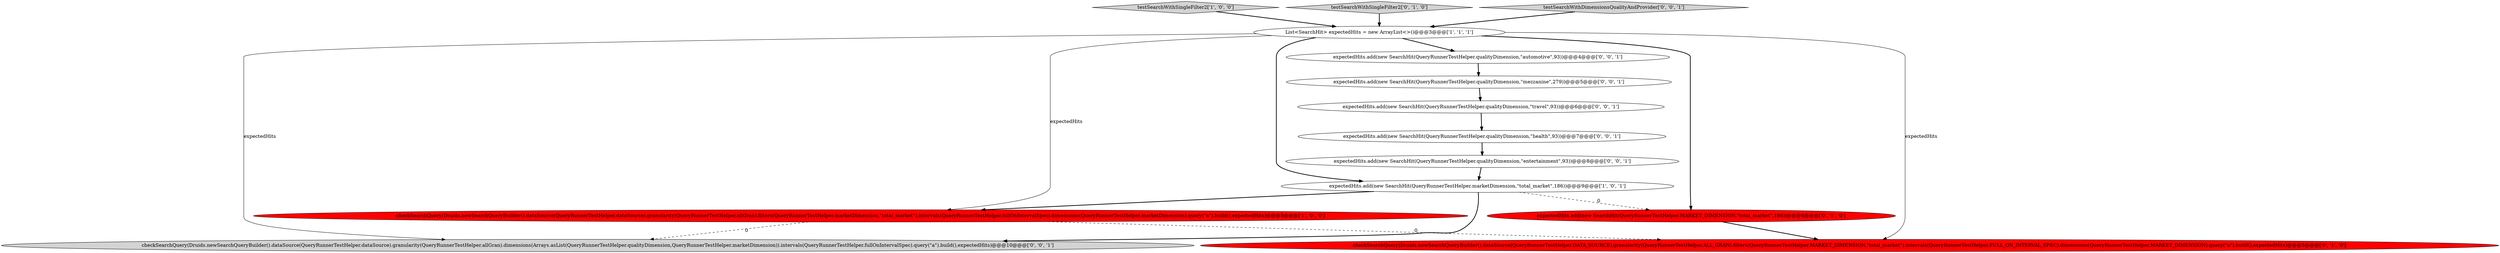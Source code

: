 digraph {
1 [style = filled, label = "checkSearchQuery(Druids.newSearchQueryBuilder().dataSource(QueryRunnerTestHelper.dataSource).granularity(QueryRunnerTestHelper.allGran).filters(QueryRunnerTestHelper.marketDimension,\"total_market\").intervals(QueryRunnerTestHelper.fullOnIntervalSpec).dimensions(QueryRunnerTestHelper.marketDimension).query(\"a\").build(),expectedHits)@@@5@@@['1', '0', '0']", fillcolor = red, shape = ellipse image = "AAA1AAABBB1BBB"];
4 [style = filled, label = "checkSearchQuery(Druids.newSearchQueryBuilder().dataSource(QueryRunnerTestHelper.DATA_SOURCE).granularity(QueryRunnerTestHelper.ALL_GRAN).filters(QueryRunnerTestHelper.MARKET_DIMENSION,\"total_market\").intervals(QueryRunnerTestHelper.FULL_ON_INTERVAL_SPEC).dimensions(QueryRunnerTestHelper.MARKET_DIMENSION).query(\"a\").build(),expectedHits)@@@5@@@['0', '1', '0']", fillcolor = red, shape = ellipse image = "AAA1AAABBB2BBB"];
0 [style = filled, label = "expectedHits.add(new SearchHit(QueryRunnerTestHelper.marketDimension,\"total_market\",186))@@@9@@@['1', '0', '1']", fillcolor = white, shape = ellipse image = "AAA0AAABBB1BBB"];
9 [style = filled, label = "expectedHits.add(new SearchHit(QueryRunnerTestHelper.qualityDimension,\"entertainment\",93))@@@8@@@['0', '0', '1']", fillcolor = white, shape = ellipse image = "AAA0AAABBB3BBB"];
3 [style = filled, label = "testSearchWithSingleFilter2['1', '0', '0']", fillcolor = lightgray, shape = diamond image = "AAA0AAABBB1BBB"];
5 [style = filled, label = "testSearchWithSingleFilter2['0', '1', '0']", fillcolor = lightgray, shape = diamond image = "AAA0AAABBB2BBB"];
7 [style = filled, label = "testSearchWithDimensionsQualityAndProvider['0', '0', '1']", fillcolor = lightgray, shape = diamond image = "AAA0AAABBB3BBB"];
10 [style = filled, label = "expectedHits.add(new SearchHit(QueryRunnerTestHelper.qualityDimension,\"automotive\",93))@@@4@@@['0', '0', '1']", fillcolor = white, shape = ellipse image = "AAA0AAABBB3BBB"];
11 [style = filled, label = "expectedHits.add(new SearchHit(QueryRunnerTestHelper.qualityDimension,\"mezzanine\",279))@@@5@@@['0', '0', '1']", fillcolor = white, shape = ellipse image = "AAA0AAABBB3BBB"];
8 [style = filled, label = "checkSearchQuery(Druids.newSearchQueryBuilder().dataSource(QueryRunnerTestHelper.dataSource).granularity(QueryRunnerTestHelper.allGran).dimensions(Arrays.asList(QueryRunnerTestHelper.qualityDimension,QueryRunnerTestHelper.marketDimension)).intervals(QueryRunnerTestHelper.fullOnIntervalSpec).query(\"a\").build(),expectedHits)@@@10@@@['0', '0', '1']", fillcolor = lightgray, shape = ellipse image = "AAA0AAABBB3BBB"];
13 [style = filled, label = "expectedHits.add(new SearchHit(QueryRunnerTestHelper.qualityDimension,\"travel\",93))@@@6@@@['0', '0', '1']", fillcolor = white, shape = ellipse image = "AAA0AAABBB3BBB"];
6 [style = filled, label = "expectedHits.add(new SearchHit(QueryRunnerTestHelper.MARKET_DIMENSION,\"total_market\",186))@@@4@@@['0', '1', '0']", fillcolor = red, shape = ellipse image = "AAA1AAABBB2BBB"];
2 [style = filled, label = "List<SearchHit> expectedHits = new ArrayList<>()@@@3@@@['1', '1', '1']", fillcolor = white, shape = ellipse image = "AAA0AAABBB1BBB"];
12 [style = filled, label = "expectedHits.add(new SearchHit(QueryRunnerTestHelper.qualityDimension,\"health\",93))@@@7@@@['0', '0', '1']", fillcolor = white, shape = ellipse image = "AAA0AAABBB3BBB"];
1->4 [style = dashed, label="0"];
6->4 [style = bold, label=""];
1->8 [style = dashed, label="0"];
5->2 [style = bold, label=""];
2->0 [style = bold, label=""];
0->6 [style = dashed, label="0"];
13->12 [style = bold, label=""];
9->0 [style = bold, label=""];
3->2 [style = bold, label=""];
2->4 [style = solid, label="expectedHits"];
2->10 [style = bold, label=""];
12->9 [style = bold, label=""];
7->2 [style = bold, label=""];
2->6 [style = bold, label=""];
0->1 [style = bold, label=""];
11->13 [style = bold, label=""];
2->1 [style = solid, label="expectedHits"];
0->8 [style = bold, label=""];
2->8 [style = solid, label="expectedHits"];
10->11 [style = bold, label=""];
}
